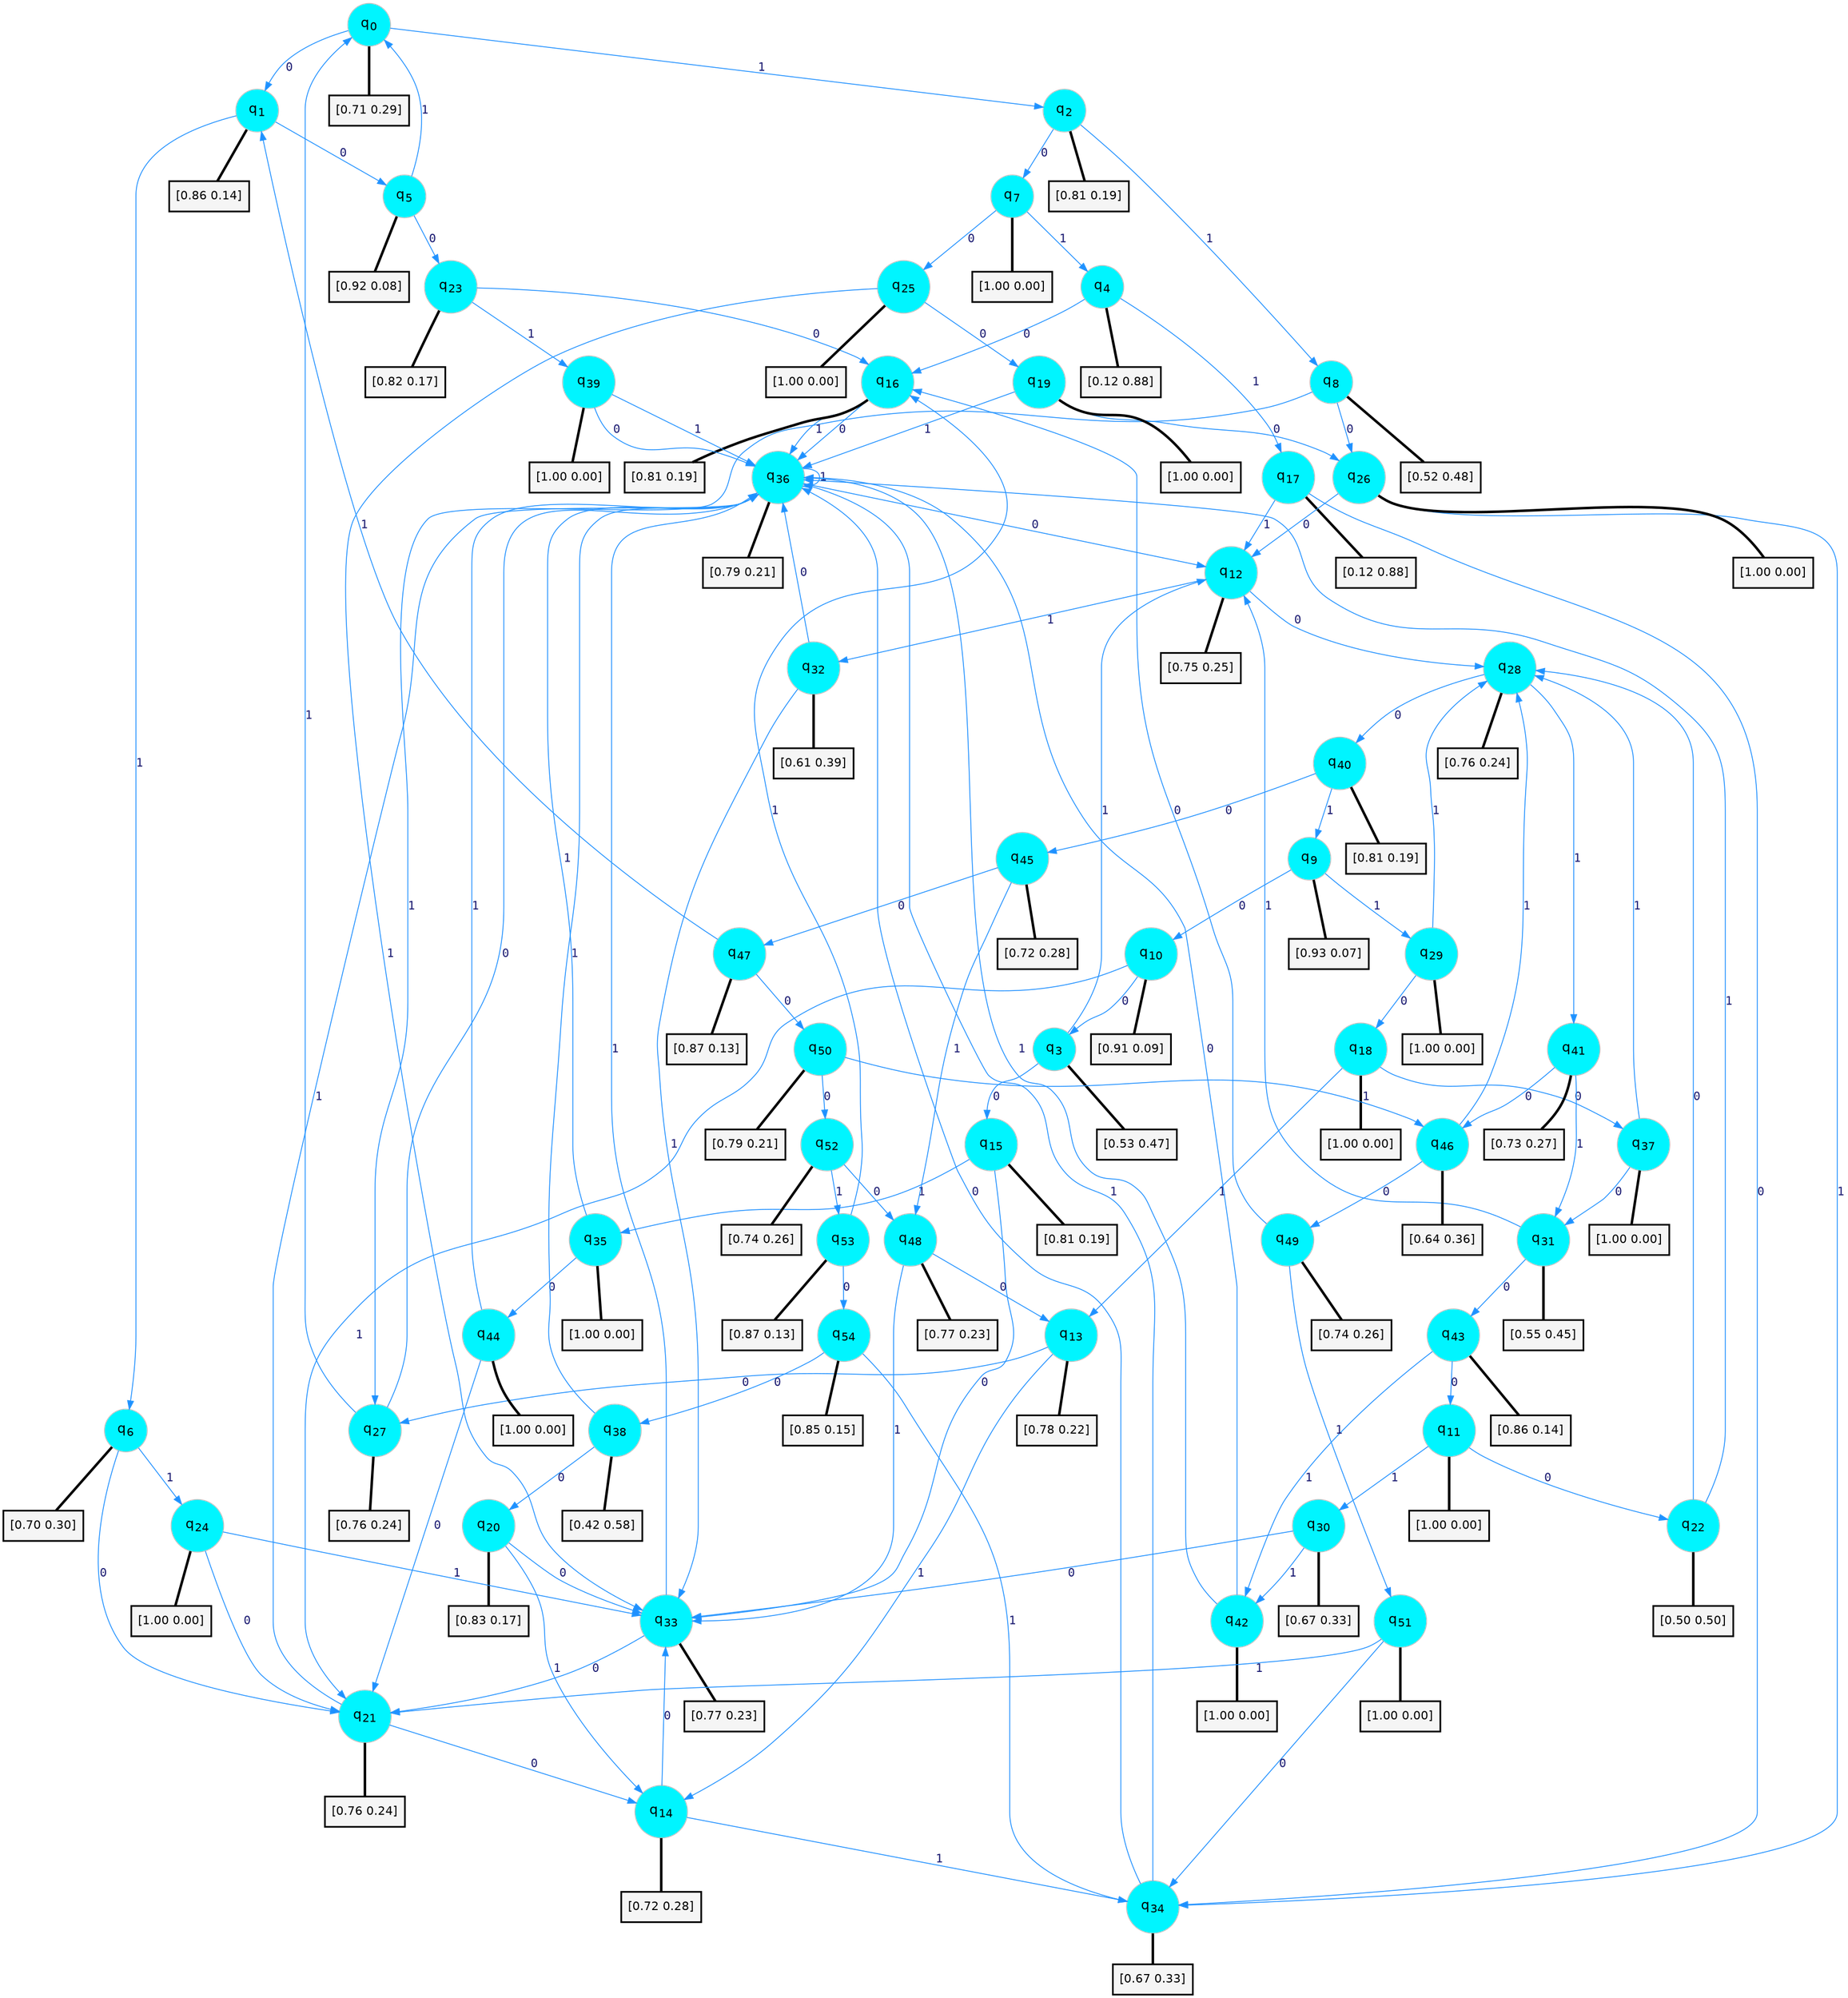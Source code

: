 digraph G {
graph [
bgcolor=transparent, dpi=300, rankdir=TD, size="40,25"];
node [
color=gray, fillcolor=turquoise1, fontcolor=black, fontname=Helvetica, fontsize=16, fontweight=bold, shape=circle, style=filled];
edge [
arrowsize=1, color=dodgerblue1, fontcolor=midnightblue, fontname=courier, fontweight=bold, penwidth=1, style=solid, weight=20];
0[label=<q<SUB>0</SUB>>];
1[label=<q<SUB>1</SUB>>];
2[label=<q<SUB>2</SUB>>];
3[label=<q<SUB>3</SUB>>];
4[label=<q<SUB>4</SUB>>];
5[label=<q<SUB>5</SUB>>];
6[label=<q<SUB>6</SUB>>];
7[label=<q<SUB>7</SUB>>];
8[label=<q<SUB>8</SUB>>];
9[label=<q<SUB>9</SUB>>];
10[label=<q<SUB>10</SUB>>];
11[label=<q<SUB>11</SUB>>];
12[label=<q<SUB>12</SUB>>];
13[label=<q<SUB>13</SUB>>];
14[label=<q<SUB>14</SUB>>];
15[label=<q<SUB>15</SUB>>];
16[label=<q<SUB>16</SUB>>];
17[label=<q<SUB>17</SUB>>];
18[label=<q<SUB>18</SUB>>];
19[label=<q<SUB>19</SUB>>];
20[label=<q<SUB>20</SUB>>];
21[label=<q<SUB>21</SUB>>];
22[label=<q<SUB>22</SUB>>];
23[label=<q<SUB>23</SUB>>];
24[label=<q<SUB>24</SUB>>];
25[label=<q<SUB>25</SUB>>];
26[label=<q<SUB>26</SUB>>];
27[label=<q<SUB>27</SUB>>];
28[label=<q<SUB>28</SUB>>];
29[label=<q<SUB>29</SUB>>];
30[label=<q<SUB>30</SUB>>];
31[label=<q<SUB>31</SUB>>];
32[label=<q<SUB>32</SUB>>];
33[label=<q<SUB>33</SUB>>];
34[label=<q<SUB>34</SUB>>];
35[label=<q<SUB>35</SUB>>];
36[label=<q<SUB>36</SUB>>];
37[label=<q<SUB>37</SUB>>];
38[label=<q<SUB>38</SUB>>];
39[label=<q<SUB>39</SUB>>];
40[label=<q<SUB>40</SUB>>];
41[label=<q<SUB>41</SUB>>];
42[label=<q<SUB>42</SUB>>];
43[label=<q<SUB>43</SUB>>];
44[label=<q<SUB>44</SUB>>];
45[label=<q<SUB>45</SUB>>];
46[label=<q<SUB>46</SUB>>];
47[label=<q<SUB>47</SUB>>];
48[label=<q<SUB>48</SUB>>];
49[label=<q<SUB>49</SUB>>];
50[label=<q<SUB>50</SUB>>];
51[label=<q<SUB>51</SUB>>];
52[label=<q<SUB>52</SUB>>];
53[label=<q<SUB>53</SUB>>];
54[label=<q<SUB>54</SUB>>];
55[label="[0.71 0.29]", shape=box,fontcolor=black, fontname=Helvetica, fontsize=14, penwidth=2, fillcolor=whitesmoke,color=black];
56[label="[0.86 0.14]", shape=box,fontcolor=black, fontname=Helvetica, fontsize=14, penwidth=2, fillcolor=whitesmoke,color=black];
57[label="[0.81 0.19]", shape=box,fontcolor=black, fontname=Helvetica, fontsize=14, penwidth=2, fillcolor=whitesmoke,color=black];
58[label="[0.53 0.47]", shape=box,fontcolor=black, fontname=Helvetica, fontsize=14, penwidth=2, fillcolor=whitesmoke,color=black];
59[label="[0.12 0.88]", shape=box,fontcolor=black, fontname=Helvetica, fontsize=14, penwidth=2, fillcolor=whitesmoke,color=black];
60[label="[0.92 0.08]", shape=box,fontcolor=black, fontname=Helvetica, fontsize=14, penwidth=2, fillcolor=whitesmoke,color=black];
61[label="[0.70 0.30]", shape=box,fontcolor=black, fontname=Helvetica, fontsize=14, penwidth=2, fillcolor=whitesmoke,color=black];
62[label="[1.00 0.00]", shape=box,fontcolor=black, fontname=Helvetica, fontsize=14, penwidth=2, fillcolor=whitesmoke,color=black];
63[label="[0.52 0.48]", shape=box,fontcolor=black, fontname=Helvetica, fontsize=14, penwidth=2, fillcolor=whitesmoke,color=black];
64[label="[0.93 0.07]", shape=box,fontcolor=black, fontname=Helvetica, fontsize=14, penwidth=2, fillcolor=whitesmoke,color=black];
65[label="[0.91 0.09]", shape=box,fontcolor=black, fontname=Helvetica, fontsize=14, penwidth=2, fillcolor=whitesmoke,color=black];
66[label="[1.00 0.00]", shape=box,fontcolor=black, fontname=Helvetica, fontsize=14, penwidth=2, fillcolor=whitesmoke,color=black];
67[label="[0.75 0.25]", shape=box,fontcolor=black, fontname=Helvetica, fontsize=14, penwidth=2, fillcolor=whitesmoke,color=black];
68[label="[0.78 0.22]", shape=box,fontcolor=black, fontname=Helvetica, fontsize=14, penwidth=2, fillcolor=whitesmoke,color=black];
69[label="[0.72 0.28]", shape=box,fontcolor=black, fontname=Helvetica, fontsize=14, penwidth=2, fillcolor=whitesmoke,color=black];
70[label="[0.81 0.19]", shape=box,fontcolor=black, fontname=Helvetica, fontsize=14, penwidth=2, fillcolor=whitesmoke,color=black];
71[label="[0.81 0.19]", shape=box,fontcolor=black, fontname=Helvetica, fontsize=14, penwidth=2, fillcolor=whitesmoke,color=black];
72[label="[0.12 0.88]", shape=box,fontcolor=black, fontname=Helvetica, fontsize=14, penwidth=2, fillcolor=whitesmoke,color=black];
73[label="[1.00 0.00]", shape=box,fontcolor=black, fontname=Helvetica, fontsize=14, penwidth=2, fillcolor=whitesmoke,color=black];
74[label="[1.00 0.00]", shape=box,fontcolor=black, fontname=Helvetica, fontsize=14, penwidth=2, fillcolor=whitesmoke,color=black];
75[label="[0.83 0.17]", shape=box,fontcolor=black, fontname=Helvetica, fontsize=14, penwidth=2, fillcolor=whitesmoke,color=black];
76[label="[0.76 0.24]", shape=box,fontcolor=black, fontname=Helvetica, fontsize=14, penwidth=2, fillcolor=whitesmoke,color=black];
77[label="[0.50 0.50]", shape=box,fontcolor=black, fontname=Helvetica, fontsize=14, penwidth=2, fillcolor=whitesmoke,color=black];
78[label="[0.82 0.17]", shape=box,fontcolor=black, fontname=Helvetica, fontsize=14, penwidth=2, fillcolor=whitesmoke,color=black];
79[label="[1.00 0.00]", shape=box,fontcolor=black, fontname=Helvetica, fontsize=14, penwidth=2, fillcolor=whitesmoke,color=black];
80[label="[1.00 0.00]", shape=box,fontcolor=black, fontname=Helvetica, fontsize=14, penwidth=2, fillcolor=whitesmoke,color=black];
81[label="[1.00 0.00]", shape=box,fontcolor=black, fontname=Helvetica, fontsize=14, penwidth=2, fillcolor=whitesmoke,color=black];
82[label="[0.76 0.24]", shape=box,fontcolor=black, fontname=Helvetica, fontsize=14, penwidth=2, fillcolor=whitesmoke,color=black];
83[label="[0.76 0.24]", shape=box,fontcolor=black, fontname=Helvetica, fontsize=14, penwidth=2, fillcolor=whitesmoke,color=black];
84[label="[1.00 0.00]", shape=box,fontcolor=black, fontname=Helvetica, fontsize=14, penwidth=2, fillcolor=whitesmoke,color=black];
85[label="[0.67 0.33]", shape=box,fontcolor=black, fontname=Helvetica, fontsize=14, penwidth=2, fillcolor=whitesmoke,color=black];
86[label="[0.55 0.45]", shape=box,fontcolor=black, fontname=Helvetica, fontsize=14, penwidth=2, fillcolor=whitesmoke,color=black];
87[label="[0.61 0.39]", shape=box,fontcolor=black, fontname=Helvetica, fontsize=14, penwidth=2, fillcolor=whitesmoke,color=black];
88[label="[0.77 0.23]", shape=box,fontcolor=black, fontname=Helvetica, fontsize=14, penwidth=2, fillcolor=whitesmoke,color=black];
89[label="[0.67 0.33]", shape=box,fontcolor=black, fontname=Helvetica, fontsize=14, penwidth=2, fillcolor=whitesmoke,color=black];
90[label="[1.00 0.00]", shape=box,fontcolor=black, fontname=Helvetica, fontsize=14, penwidth=2, fillcolor=whitesmoke,color=black];
91[label="[0.79 0.21]", shape=box,fontcolor=black, fontname=Helvetica, fontsize=14, penwidth=2, fillcolor=whitesmoke,color=black];
92[label="[1.00 0.00]", shape=box,fontcolor=black, fontname=Helvetica, fontsize=14, penwidth=2, fillcolor=whitesmoke,color=black];
93[label="[0.42 0.58]", shape=box,fontcolor=black, fontname=Helvetica, fontsize=14, penwidth=2, fillcolor=whitesmoke,color=black];
94[label="[1.00 0.00]", shape=box,fontcolor=black, fontname=Helvetica, fontsize=14, penwidth=2, fillcolor=whitesmoke,color=black];
95[label="[0.81 0.19]", shape=box,fontcolor=black, fontname=Helvetica, fontsize=14, penwidth=2, fillcolor=whitesmoke,color=black];
96[label="[0.73 0.27]", shape=box,fontcolor=black, fontname=Helvetica, fontsize=14, penwidth=2, fillcolor=whitesmoke,color=black];
97[label="[1.00 0.00]", shape=box,fontcolor=black, fontname=Helvetica, fontsize=14, penwidth=2, fillcolor=whitesmoke,color=black];
98[label="[0.86 0.14]", shape=box,fontcolor=black, fontname=Helvetica, fontsize=14, penwidth=2, fillcolor=whitesmoke,color=black];
99[label="[1.00 0.00]", shape=box,fontcolor=black, fontname=Helvetica, fontsize=14, penwidth=2, fillcolor=whitesmoke,color=black];
100[label="[0.72 0.28]", shape=box,fontcolor=black, fontname=Helvetica, fontsize=14, penwidth=2, fillcolor=whitesmoke,color=black];
101[label="[0.64 0.36]", shape=box,fontcolor=black, fontname=Helvetica, fontsize=14, penwidth=2, fillcolor=whitesmoke,color=black];
102[label="[0.87 0.13]", shape=box,fontcolor=black, fontname=Helvetica, fontsize=14, penwidth=2, fillcolor=whitesmoke,color=black];
103[label="[0.77 0.23]", shape=box,fontcolor=black, fontname=Helvetica, fontsize=14, penwidth=2, fillcolor=whitesmoke,color=black];
104[label="[0.74 0.26]", shape=box,fontcolor=black, fontname=Helvetica, fontsize=14, penwidth=2, fillcolor=whitesmoke,color=black];
105[label="[0.79 0.21]", shape=box,fontcolor=black, fontname=Helvetica, fontsize=14, penwidth=2, fillcolor=whitesmoke,color=black];
106[label="[1.00 0.00]", shape=box,fontcolor=black, fontname=Helvetica, fontsize=14, penwidth=2, fillcolor=whitesmoke,color=black];
107[label="[0.74 0.26]", shape=box,fontcolor=black, fontname=Helvetica, fontsize=14, penwidth=2, fillcolor=whitesmoke,color=black];
108[label="[0.87 0.13]", shape=box,fontcolor=black, fontname=Helvetica, fontsize=14, penwidth=2, fillcolor=whitesmoke,color=black];
109[label="[0.85 0.15]", shape=box,fontcolor=black, fontname=Helvetica, fontsize=14, penwidth=2, fillcolor=whitesmoke,color=black];
0->1 [label=0];
0->2 [label=1];
0->55 [arrowhead=none, penwidth=3,color=black];
1->5 [label=0];
1->6 [label=1];
1->56 [arrowhead=none, penwidth=3,color=black];
2->7 [label=0];
2->8 [label=1];
2->57 [arrowhead=none, penwidth=3,color=black];
3->15 [label=0];
3->12 [label=1];
3->58 [arrowhead=none, penwidth=3,color=black];
4->16 [label=0];
4->17 [label=1];
4->59 [arrowhead=none, penwidth=3,color=black];
5->23 [label=0];
5->0 [label=1];
5->60 [arrowhead=none, penwidth=3,color=black];
6->21 [label=0];
6->24 [label=1];
6->61 [arrowhead=none, penwidth=3,color=black];
7->25 [label=0];
7->4 [label=1];
7->62 [arrowhead=none, penwidth=3,color=black];
8->26 [label=0];
8->27 [label=1];
8->63 [arrowhead=none, penwidth=3,color=black];
9->10 [label=0];
9->29 [label=1];
9->64 [arrowhead=none, penwidth=3,color=black];
10->3 [label=0];
10->21 [label=1];
10->65 [arrowhead=none, penwidth=3,color=black];
11->22 [label=0];
11->30 [label=1];
11->66 [arrowhead=none, penwidth=3,color=black];
12->28 [label=0];
12->32 [label=1];
12->67 [arrowhead=none, penwidth=3,color=black];
13->27 [label=0];
13->14 [label=1];
13->68 [arrowhead=none, penwidth=3,color=black];
14->33 [label=0];
14->34 [label=1];
14->69 [arrowhead=none, penwidth=3,color=black];
15->33 [label=0];
15->35 [label=1];
15->70 [arrowhead=none, penwidth=3,color=black];
16->36 [label=0];
16->36 [label=1];
16->71 [arrowhead=none, penwidth=3,color=black];
17->34 [label=0];
17->12 [label=1];
17->72 [arrowhead=none, penwidth=3,color=black];
18->37 [label=0];
18->13 [label=1];
18->73 [arrowhead=none, penwidth=3,color=black];
19->26 [label=0];
19->36 [label=1];
19->74 [arrowhead=none, penwidth=3,color=black];
20->33 [label=0];
20->14 [label=1];
20->75 [arrowhead=none, penwidth=3,color=black];
21->14 [label=0];
21->36 [label=1];
21->76 [arrowhead=none, penwidth=3,color=black];
22->28 [label=0];
22->36 [label=1];
22->77 [arrowhead=none, penwidth=3,color=black];
23->16 [label=0];
23->39 [label=1];
23->78 [arrowhead=none, penwidth=3,color=black];
24->21 [label=0];
24->33 [label=1];
24->79 [arrowhead=none, penwidth=3,color=black];
25->19 [label=0];
25->33 [label=1];
25->80 [arrowhead=none, penwidth=3,color=black];
26->12 [label=0];
26->34 [label=1];
26->81 [arrowhead=none, penwidth=3,color=black];
27->36 [label=0];
27->0 [label=1];
27->82 [arrowhead=none, penwidth=3,color=black];
28->40 [label=0];
28->41 [label=1];
28->83 [arrowhead=none, penwidth=3,color=black];
29->18 [label=0];
29->28 [label=1];
29->84 [arrowhead=none, penwidth=3,color=black];
30->33 [label=0];
30->42 [label=1];
30->85 [arrowhead=none, penwidth=3,color=black];
31->43 [label=0];
31->12 [label=1];
31->86 [arrowhead=none, penwidth=3,color=black];
32->36 [label=0];
32->33 [label=1];
32->87 [arrowhead=none, penwidth=3,color=black];
33->21 [label=0];
33->36 [label=1];
33->88 [arrowhead=none, penwidth=3,color=black];
34->36 [label=0];
34->36 [label=1];
34->89 [arrowhead=none, penwidth=3,color=black];
35->44 [label=0];
35->36 [label=1];
35->90 [arrowhead=none, penwidth=3,color=black];
36->12 [label=0];
36->36 [label=1];
36->91 [arrowhead=none, penwidth=3,color=black];
37->31 [label=0];
37->28 [label=1];
37->92 [arrowhead=none, penwidth=3,color=black];
38->20 [label=0];
38->36 [label=1];
38->93 [arrowhead=none, penwidth=3,color=black];
39->36 [label=0];
39->36 [label=1];
39->94 [arrowhead=none, penwidth=3,color=black];
40->45 [label=0];
40->9 [label=1];
40->95 [arrowhead=none, penwidth=3,color=black];
41->46 [label=0];
41->31 [label=1];
41->96 [arrowhead=none, penwidth=3,color=black];
42->36 [label=0];
42->36 [label=1];
42->97 [arrowhead=none, penwidth=3,color=black];
43->11 [label=0];
43->42 [label=1];
43->98 [arrowhead=none, penwidth=3,color=black];
44->21 [label=0];
44->36 [label=1];
44->99 [arrowhead=none, penwidth=3,color=black];
45->47 [label=0];
45->48 [label=1];
45->100 [arrowhead=none, penwidth=3,color=black];
46->49 [label=0];
46->28 [label=1];
46->101 [arrowhead=none, penwidth=3,color=black];
47->50 [label=0];
47->1 [label=1];
47->102 [arrowhead=none, penwidth=3,color=black];
48->13 [label=0];
48->33 [label=1];
48->103 [arrowhead=none, penwidth=3,color=black];
49->16 [label=0];
49->51 [label=1];
49->104 [arrowhead=none, penwidth=3,color=black];
50->52 [label=0];
50->46 [label=1];
50->105 [arrowhead=none, penwidth=3,color=black];
51->34 [label=0];
51->21 [label=1];
51->106 [arrowhead=none, penwidth=3,color=black];
52->48 [label=0];
52->53 [label=1];
52->107 [arrowhead=none, penwidth=3,color=black];
53->54 [label=0];
53->16 [label=1];
53->108 [arrowhead=none, penwidth=3,color=black];
54->38 [label=0];
54->34 [label=1];
54->109 [arrowhead=none, penwidth=3,color=black];
}
